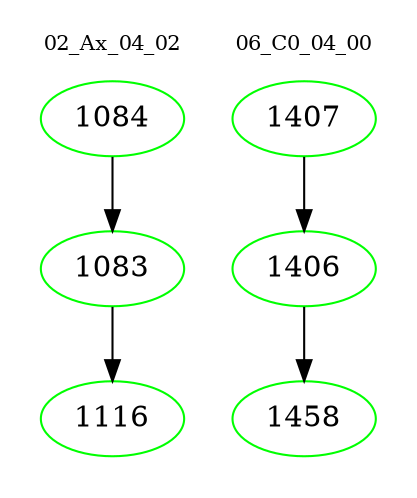 digraph{
subgraph cluster_0 {
color = white
label = "02_Ax_04_02";
fontsize=10;
T0_1084 [label="1084", color="green"]
T0_1084 -> T0_1083 [color="black"]
T0_1083 [label="1083", color="green"]
T0_1083 -> T0_1116 [color="black"]
T0_1116 [label="1116", color="green"]
}
subgraph cluster_1 {
color = white
label = "06_C0_04_00";
fontsize=10;
T1_1407 [label="1407", color="green"]
T1_1407 -> T1_1406 [color="black"]
T1_1406 [label="1406", color="green"]
T1_1406 -> T1_1458 [color="black"]
T1_1458 [label="1458", color="green"]
}
}
